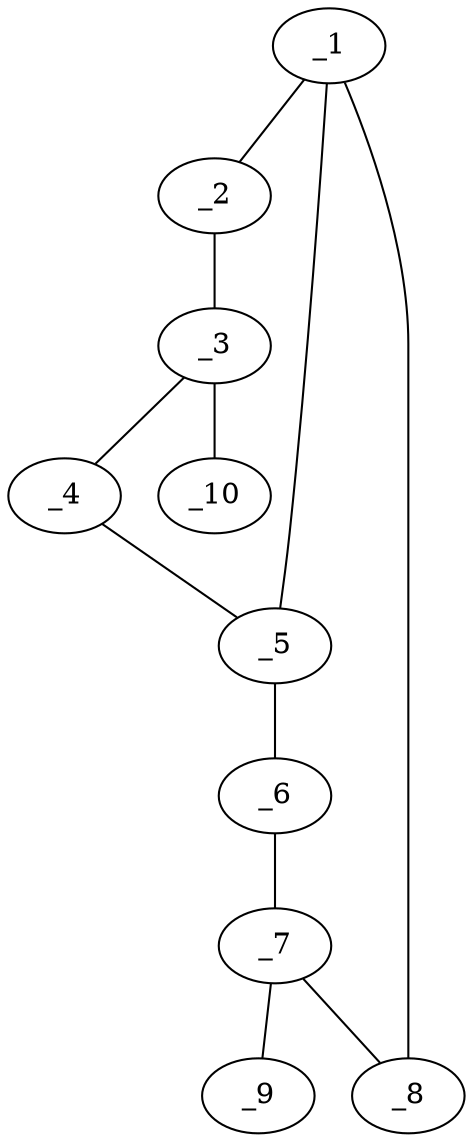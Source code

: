 graph molid629039 {
	_1	 [charge=0,
		chem=1,
		symbol="C  ",
		x="4.5388",
		y="0.5"];
	_2	 [charge=0,
		chem=5,
		symbol="S  ",
		x="5.4899",
		y="0.809"];
	_1 -- _2	 [valence=1];
	_5	 [charge=0,
		chem=1,
		symbol="C  ",
		x="4.5388",
		y="-0.5"];
	_1 -- _5	 [valence=2];
	_8	 [charge=0,
		chem=5,
		symbol="S  ",
		x="3.5878",
		y="0.809"];
	_1 -- _8	 [valence=1];
	_3	 [charge=0,
		chem=1,
		symbol="C  ",
		x="6.0777",
		y=0];
	_2 -- _3	 [valence=1];
	_4	 [charge=0,
		chem=5,
		symbol="S  ",
		x="5.4899",
		y="-0.809"];
	_3 -- _4	 [valence=1];
	_10	 [charge=0,
		chem=5,
		symbol="S  ",
		x="7.0777",
		y=0];
	_3 -- _10	 [valence=2];
	_4 -- _5	 [valence=1];
	_6	 [charge=0,
		chem=5,
		symbol="S  ",
		x="3.5878",
		y="-0.809"];
	_5 -- _6	 [valence=1];
	_7	 [charge=0,
		chem=1,
		symbol="C  ",
		x=3,
		y=0];
	_6 -- _7	 [valence=1];
	_7 -- _8	 [valence=1];
	_9	 [charge=0,
		chem=5,
		symbol="S  ",
		x=2,
		y=0];
	_7 -- _9	 [valence=2];
}
